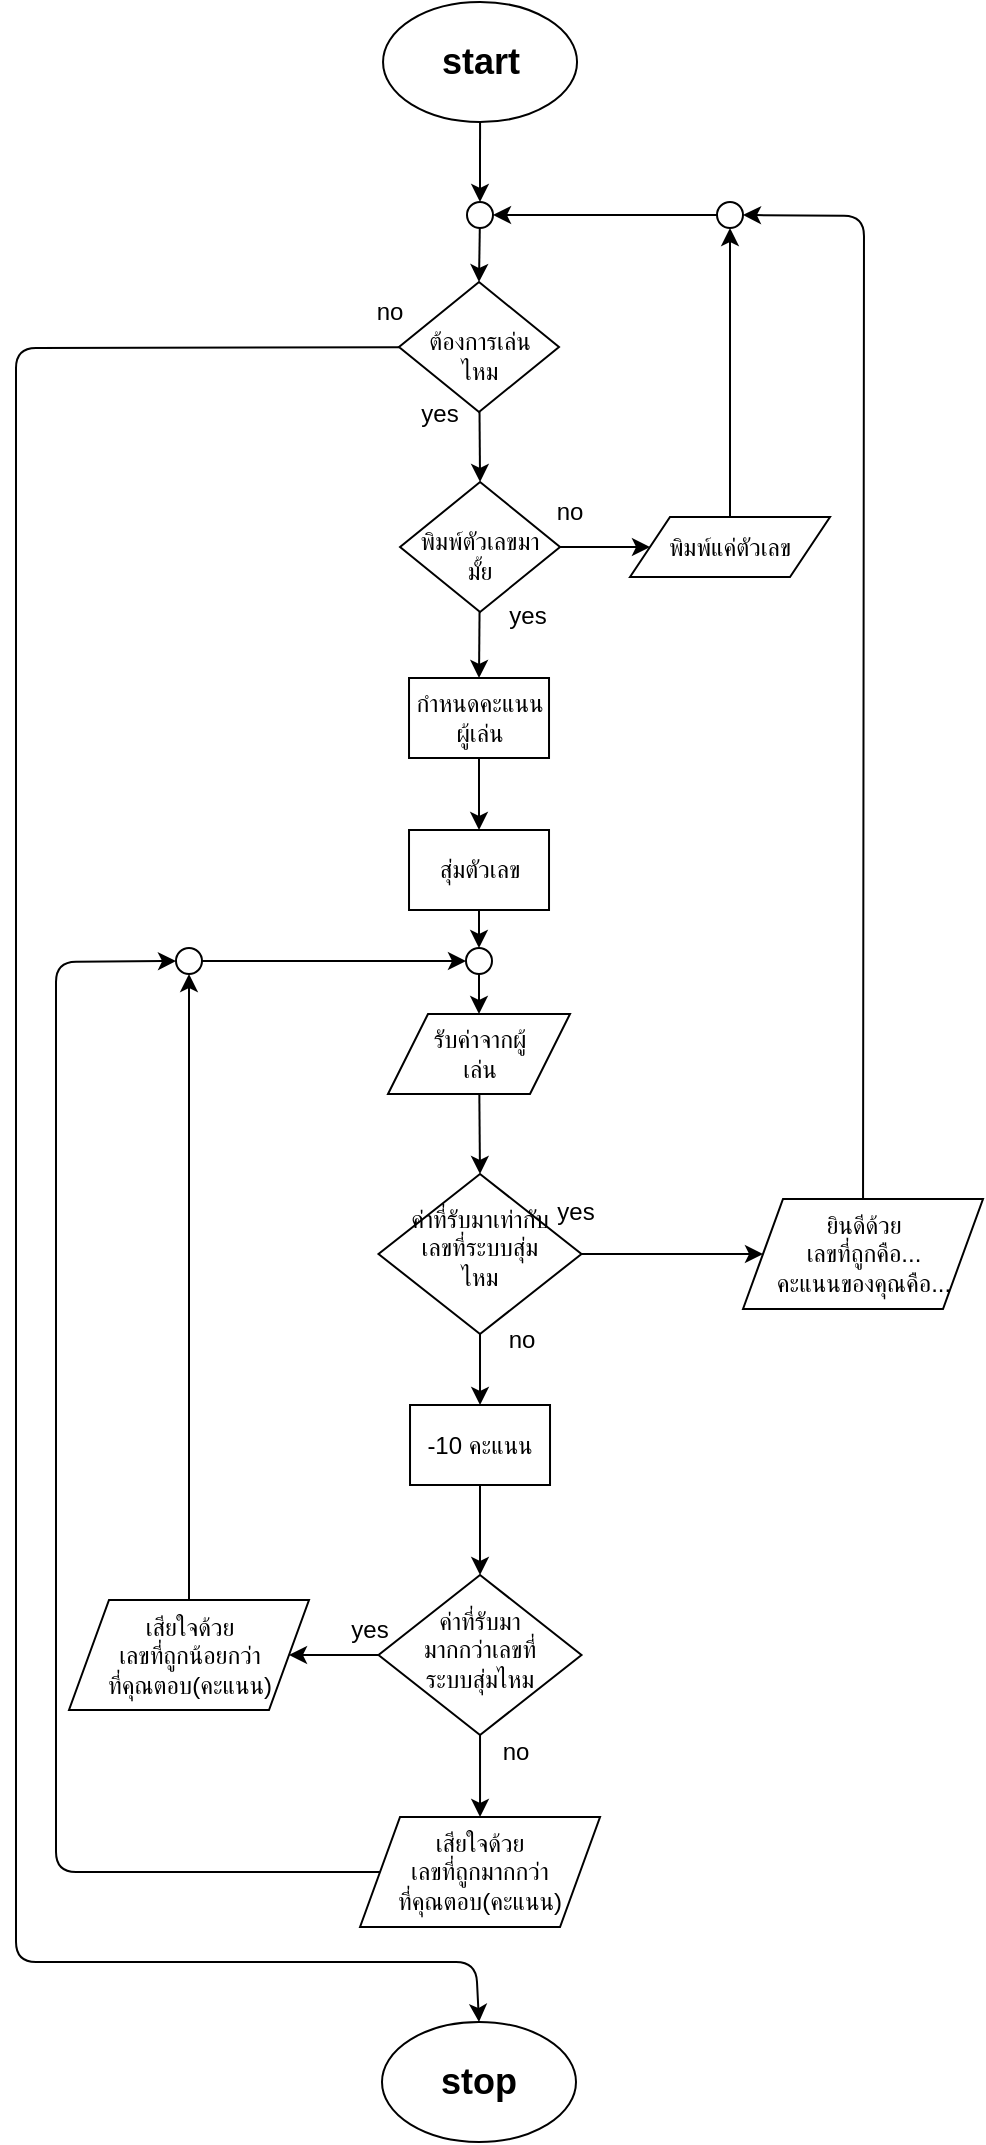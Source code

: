 <mxfile>
    <diagram id="4_0kY6rDjph_TTWNtatd" name="Page-1">
        <mxGraphModel dx="1130" dy="779" grid="1" gridSize="10" guides="1" tooltips="1" connect="1" arrows="1" fold="1" page="1" pageScale="1" pageWidth="850" pageHeight="1100" math="0" shadow="0">
            <root>
                <mxCell id="0"/>
                <mxCell id="1" parent="0"/>
                <mxCell id="48" style="edgeStyle=none;html=1;entryX=0.5;entryY=0;entryDx=0;entryDy=0;" edge="1" parent="1" source="6" target="45">
                    <mxGeometry relative="1" as="geometry"/>
                </mxCell>
                <mxCell id="70" style="edgeStyle=none;html=1;entryX=0.5;entryY=0;entryDx=0;entryDy=0;" edge="1" parent="1" source="6" target="3">
                    <mxGeometry relative="1" as="geometry">
                        <Array as="points">
                            <mxPoint x="190" y="193"/>
                            <mxPoint x="190" y="640"/>
                            <mxPoint x="190" y="1000"/>
                            <mxPoint x="420" y="1000"/>
                        </Array>
                    </mxGeometry>
                </mxCell>
                <mxCell id="6" value="" style="rhombus;whiteSpace=wrap;html=1;" vertex="1" parent="1">
                    <mxGeometry x="381.5" y="160" width="80" height="65" as="geometry"/>
                </mxCell>
                <mxCell id="33" value="" style="edgeStyle=none;html=1;" edge="1" parent="1" source="2" target="31">
                    <mxGeometry relative="1" as="geometry"/>
                </mxCell>
                <mxCell id="2" value="&lt;b&gt;&lt;font style=&quot;font-size: 18px;&quot;&gt;start&lt;/font&gt;&lt;/b&gt;" style="ellipse;whiteSpace=wrap;html=1;" vertex="1" parent="1">
                    <mxGeometry x="373.52" y="20" width="97" height="60" as="geometry"/>
                </mxCell>
                <mxCell id="3" value="&lt;b&gt;&lt;font style=&quot;font-size: 18px;&quot;&gt;stop&lt;/font&gt;&lt;/b&gt;" style="ellipse;whiteSpace=wrap;html=1;" vertex="1" parent="1">
                    <mxGeometry x="373" y="1030" width="97" height="60" as="geometry"/>
                </mxCell>
                <mxCell id="5" value="ต้องการเล่นไหม" style="text;html=1;align=center;verticalAlign=middle;whiteSpace=wrap;rounded=0;" vertex="1" parent="1">
                    <mxGeometry x="386.51" y="181.5" width="70" height="30" as="geometry"/>
                </mxCell>
                <mxCell id="39" style="edgeStyle=none;html=1;entryX=0.5;entryY=0;entryDx=0;entryDy=0;" edge="1" parent="1" source="7" target="14">
                    <mxGeometry relative="1" as="geometry"/>
                </mxCell>
                <mxCell id="7" value="" style="rounded=0;whiteSpace=wrap;html=1;" vertex="1" parent="1">
                    <mxGeometry x="386.51" y="358" width="70" height="40" as="geometry"/>
                </mxCell>
                <mxCell id="8" value="กำหนดคะแนนผู้เล่น" style="text;html=1;align=center;verticalAlign=middle;whiteSpace=wrap;rounded=0;" vertex="1" parent="1">
                    <mxGeometry x="386.51" y="363" width="70" height="30" as="geometry"/>
                </mxCell>
                <mxCell id="61" style="edgeStyle=none;html=1;entryX=0.5;entryY=0;entryDx=0;entryDy=0;" edge="1" parent="1" source="14" target="59">
                    <mxGeometry relative="1" as="geometry"/>
                </mxCell>
                <mxCell id="14" value="" style="rounded=0;whiteSpace=wrap;html=1;" vertex="1" parent="1">
                    <mxGeometry x="386.51" y="434" width="70" height="40" as="geometry"/>
                </mxCell>
                <mxCell id="15" value="สุ่มตัวเลข" style="text;html=1;align=center;verticalAlign=middle;whiteSpace=wrap;rounded=0;" vertex="1" parent="1">
                    <mxGeometry x="386.5" y="439" width="70" height="30" as="geometry"/>
                </mxCell>
                <mxCell id="41" style="edgeStyle=none;html=1;entryX=0.5;entryY=0;entryDx=0;entryDy=0;" edge="1" parent="1" source="16" target="19">
                    <mxGeometry relative="1" as="geometry"/>
                </mxCell>
                <mxCell id="16" value="" style="shape=parallelogram;perimeter=parallelogramPerimeter;whiteSpace=wrap;html=1;fixedSize=1;" vertex="1" parent="1">
                    <mxGeometry x="376" y="526" width="91" height="40" as="geometry"/>
                </mxCell>
                <mxCell id="17" value="รับค่าจากผู้เล่น" style="text;html=1;align=center;verticalAlign=middle;whiteSpace=wrap;rounded=0;" vertex="1" parent="1">
                    <mxGeometry x="392" y="531" width="60" height="30" as="geometry"/>
                </mxCell>
                <mxCell id="42" style="edgeStyle=none;html=1;entryX=0.5;entryY=0;entryDx=0;entryDy=0;" edge="1" parent="1" source="19" target="24">
                    <mxGeometry relative="1" as="geometry"/>
                </mxCell>
                <mxCell id="57" style="edgeStyle=none;html=1;entryX=0;entryY=0.5;entryDx=0;entryDy=0;" edge="1" parent="1" source="19" target="21">
                    <mxGeometry relative="1" as="geometry"/>
                </mxCell>
                <mxCell id="19" value="" style="rhombus;whiteSpace=wrap;html=1;" vertex="1" parent="1">
                    <mxGeometry x="371.25" y="606" width="101.5" height="80" as="geometry"/>
                </mxCell>
                <mxCell id="20" value="ค่าที่รับมาเท่ากับเลขที่ระบบสุ่มไหม" style="text;html=1;align=center;verticalAlign=middle;whiteSpace=wrap;rounded=0;" vertex="1" parent="1">
                    <mxGeometry x="383.76" y="628.75" width="76.49" height="28.5" as="geometry"/>
                </mxCell>
                <mxCell id="58" style="edgeStyle=none;html=1;entryX=1;entryY=0.5;entryDx=0;entryDy=0;" edge="1" parent="1" source="21" target="49">
                    <mxGeometry relative="1" as="geometry">
                        <Array as="points">
                            <mxPoint x="614" y="127"/>
                        </Array>
                    </mxGeometry>
                </mxCell>
                <mxCell id="21" value="ยินดีด้วย&lt;div&gt;เลขที่ถูกคือ...&lt;/div&gt;&lt;div&gt;คะแนนของคุณคือ...&lt;/div&gt;" style="shape=parallelogram;perimeter=parallelogramPerimeter;whiteSpace=wrap;html=1;fixedSize=1;" vertex="1" parent="1">
                    <mxGeometry x="553.5" y="618.5" width="120" height="55" as="geometry"/>
                </mxCell>
                <mxCell id="43" style="edgeStyle=none;html=1;entryX=0.5;entryY=0;entryDx=0;entryDy=0;" edge="1" parent="1" source="24" target="27">
                    <mxGeometry relative="1" as="geometry"/>
                </mxCell>
                <mxCell id="24" value="" style="rounded=0;whiteSpace=wrap;html=1;" vertex="1" parent="1">
                    <mxGeometry x="387.01" y="721.5" width="70" height="40" as="geometry"/>
                </mxCell>
                <mxCell id="25" value="-10 คะแนน" style="text;html=1;align=center;verticalAlign=middle;whiteSpace=wrap;rounded=0;" vertex="1" parent="1">
                    <mxGeometry x="387.01" y="726.5" width="70" height="30" as="geometry"/>
                </mxCell>
                <mxCell id="44" style="edgeStyle=none;html=1;entryX=0.5;entryY=0;entryDx=0;entryDy=0;" edge="1" parent="1" source="27" target="30">
                    <mxGeometry relative="1" as="geometry"/>
                </mxCell>
                <mxCell id="63" style="edgeStyle=none;html=1;entryX=1;entryY=0.5;entryDx=0;entryDy=0;" edge="1" parent="1" source="27" target="29">
                    <mxGeometry relative="1" as="geometry"/>
                </mxCell>
                <mxCell id="27" value="" style="rhombus;whiteSpace=wrap;html=1;" vertex="1" parent="1">
                    <mxGeometry x="371.26" y="806.5" width="101.5" height="80" as="geometry"/>
                </mxCell>
                <mxCell id="28" value="ค่าที่รับมามากกว่าเลขที่ระบบสุ่มไหม" style="text;html=1;align=center;verticalAlign=middle;whiteSpace=wrap;rounded=0;" vertex="1" parent="1">
                    <mxGeometry x="383.77" y="829.25" width="76.49" height="28.5" as="geometry"/>
                </mxCell>
                <mxCell id="66" style="edgeStyle=none;html=1;entryX=0.5;entryY=1;entryDx=0;entryDy=0;" edge="1" parent="1" source="29" target="65">
                    <mxGeometry relative="1" as="geometry"/>
                </mxCell>
                <mxCell id="29" value="เสียใจด้วย&lt;div&gt;เลขที่ถูกน้อยกว่า&lt;/div&gt;&lt;div&gt;ที่คุณตอบ(คะแนน)&lt;/div&gt;" style="shape=parallelogram;perimeter=parallelogramPerimeter;whiteSpace=wrap;html=1;fixedSize=1;" vertex="1" parent="1">
                    <mxGeometry x="216.5" y="819" width="120" height="55" as="geometry"/>
                </mxCell>
                <mxCell id="68" style="edgeStyle=none;html=1;entryX=0;entryY=0.5;entryDx=0;entryDy=0;" edge="1" parent="1" source="30" target="65">
                    <mxGeometry relative="1" as="geometry">
                        <Array as="points">
                            <mxPoint x="210" y="955"/>
                            <mxPoint x="210" y="500"/>
                        </Array>
                    </mxGeometry>
                </mxCell>
                <mxCell id="30" value="เสียใจด้วย&lt;div&gt;เลขที่ถูกมากกว่า&lt;/div&gt;&lt;div&gt;ที่คุณตอบ(คะแนน)&lt;/div&gt;" style="shape=parallelogram;perimeter=parallelogramPerimeter;whiteSpace=wrap;html=1;fixedSize=1;" vertex="1" parent="1">
                    <mxGeometry x="362.02" y="927.5" width="120" height="55" as="geometry"/>
                </mxCell>
                <mxCell id="35" style="edgeStyle=none;html=1;entryX=0.5;entryY=0;entryDx=0;entryDy=0;" edge="1" parent="1" source="31" target="6">
                    <mxGeometry relative="1" as="geometry"/>
                </mxCell>
                <mxCell id="31" value="" style="ellipse;whiteSpace=wrap;html=1;aspect=fixed;" vertex="1" parent="1">
                    <mxGeometry x="415.5" y="120" width="13" height="13" as="geometry"/>
                </mxCell>
                <mxCell id="47" style="edgeStyle=none;html=1;entryX=0.5;entryY=0;entryDx=0;entryDy=0;" edge="1" parent="1" source="45" target="7">
                    <mxGeometry relative="1" as="geometry"/>
                </mxCell>
                <mxCell id="53" style="edgeStyle=none;html=1;entryX=0;entryY=0.5;entryDx=0;entryDy=0;" edge="1" parent="1" source="45" target="52">
                    <mxGeometry relative="1" as="geometry"/>
                </mxCell>
                <mxCell id="45" value="" style="rhombus;whiteSpace=wrap;html=1;" vertex="1" parent="1">
                    <mxGeometry x="382.03" y="260" width="80" height="65" as="geometry"/>
                </mxCell>
                <mxCell id="46" value="พิมพ์ตัวเลขมามั้ย" style="text;html=1;align=center;verticalAlign=middle;whiteSpace=wrap;rounded=0;" vertex="1" parent="1">
                    <mxGeometry x="387.04" y="281.5" width="70" height="30" as="geometry"/>
                </mxCell>
                <mxCell id="55" style="edgeStyle=none;html=1;entryX=1;entryY=0.5;entryDx=0;entryDy=0;" edge="1" parent="1" source="49" target="31">
                    <mxGeometry relative="1" as="geometry"/>
                </mxCell>
                <mxCell id="49" value="" style="ellipse;whiteSpace=wrap;html=1;aspect=fixed;" vertex="1" parent="1">
                    <mxGeometry x="540.5" y="120" width="13" height="13" as="geometry"/>
                </mxCell>
                <mxCell id="54" style="edgeStyle=none;html=1;entryX=0.5;entryY=1;entryDx=0;entryDy=0;" edge="1" parent="1" source="52" target="49">
                    <mxGeometry relative="1" as="geometry"/>
                </mxCell>
                <mxCell id="52" value="พิมพ์แค่ตัวเลข" style="shape=parallelogram;perimeter=parallelogramPerimeter;whiteSpace=wrap;html=1;fixedSize=1;" vertex="1" parent="1">
                    <mxGeometry x="497" y="277.5" width="100" height="30" as="geometry"/>
                </mxCell>
                <mxCell id="62" style="edgeStyle=none;html=1;entryX=0.5;entryY=0;entryDx=0;entryDy=0;" edge="1" parent="1" source="59" target="16">
                    <mxGeometry relative="1" as="geometry"/>
                </mxCell>
                <mxCell id="59" value="" style="ellipse;whiteSpace=wrap;html=1;aspect=fixed;" vertex="1" parent="1">
                    <mxGeometry x="415" y="493" width="13" height="13" as="geometry"/>
                </mxCell>
                <mxCell id="67" style="edgeStyle=none;html=1;entryX=0;entryY=0.5;entryDx=0;entryDy=0;" edge="1" parent="1" source="65" target="59">
                    <mxGeometry relative="1" as="geometry"/>
                </mxCell>
                <mxCell id="65" value="" style="ellipse;whiteSpace=wrap;html=1;aspect=fixed;" vertex="1" parent="1">
                    <mxGeometry x="270" y="493" width="13" height="13" as="geometry"/>
                </mxCell>
                <mxCell id="71" value="yes" style="text;html=1;align=center;verticalAlign=middle;whiteSpace=wrap;rounded=0;" vertex="1" parent="1">
                    <mxGeometry x="440" y="610" width="60" height="30" as="geometry"/>
                </mxCell>
                <mxCell id="72" value="no" style="text;html=1;align=center;verticalAlign=middle;whiteSpace=wrap;rounded=0;" vertex="1" parent="1">
                    <mxGeometry x="412.75" y="673.5" width="60" height="30" as="geometry"/>
                </mxCell>
                <mxCell id="74" value="yes" style="text;html=1;align=center;verticalAlign=middle;whiteSpace=wrap;rounded=0;" vertex="1" parent="1">
                    <mxGeometry x="415.5" y="311.5" width="60" height="30" as="geometry"/>
                </mxCell>
                <mxCell id="76" value="no" style="text;html=1;align=center;verticalAlign=middle;whiteSpace=wrap;rounded=0;" vertex="1" parent="1">
                    <mxGeometry x="437" y="260" width="60" height="30" as="geometry"/>
                </mxCell>
                <mxCell id="79" value="yes" style="text;html=1;align=center;verticalAlign=middle;whiteSpace=wrap;rounded=0;" vertex="1" parent="1">
                    <mxGeometry x="372" y="210.5" width="60" height="30" as="geometry"/>
                </mxCell>
                <mxCell id="80" value="no" style="text;html=1;align=center;verticalAlign=middle;whiteSpace=wrap;rounded=0;" vertex="1" parent="1">
                    <mxGeometry x="347" y="160" width="60" height="30" as="geometry"/>
                </mxCell>
                <mxCell id="81" value="yes" style="text;html=1;align=center;verticalAlign=middle;whiteSpace=wrap;rounded=0;" vertex="1" parent="1">
                    <mxGeometry x="336.5" y="819" width="60" height="30" as="geometry"/>
                </mxCell>
                <mxCell id="82" value="no" style="text;html=1;align=center;verticalAlign=middle;whiteSpace=wrap;rounded=0;" vertex="1" parent="1">
                    <mxGeometry x="410" y="880" width="60" height="30" as="geometry"/>
                </mxCell>
            </root>
        </mxGraphModel>
    </diagram>
</mxfile>